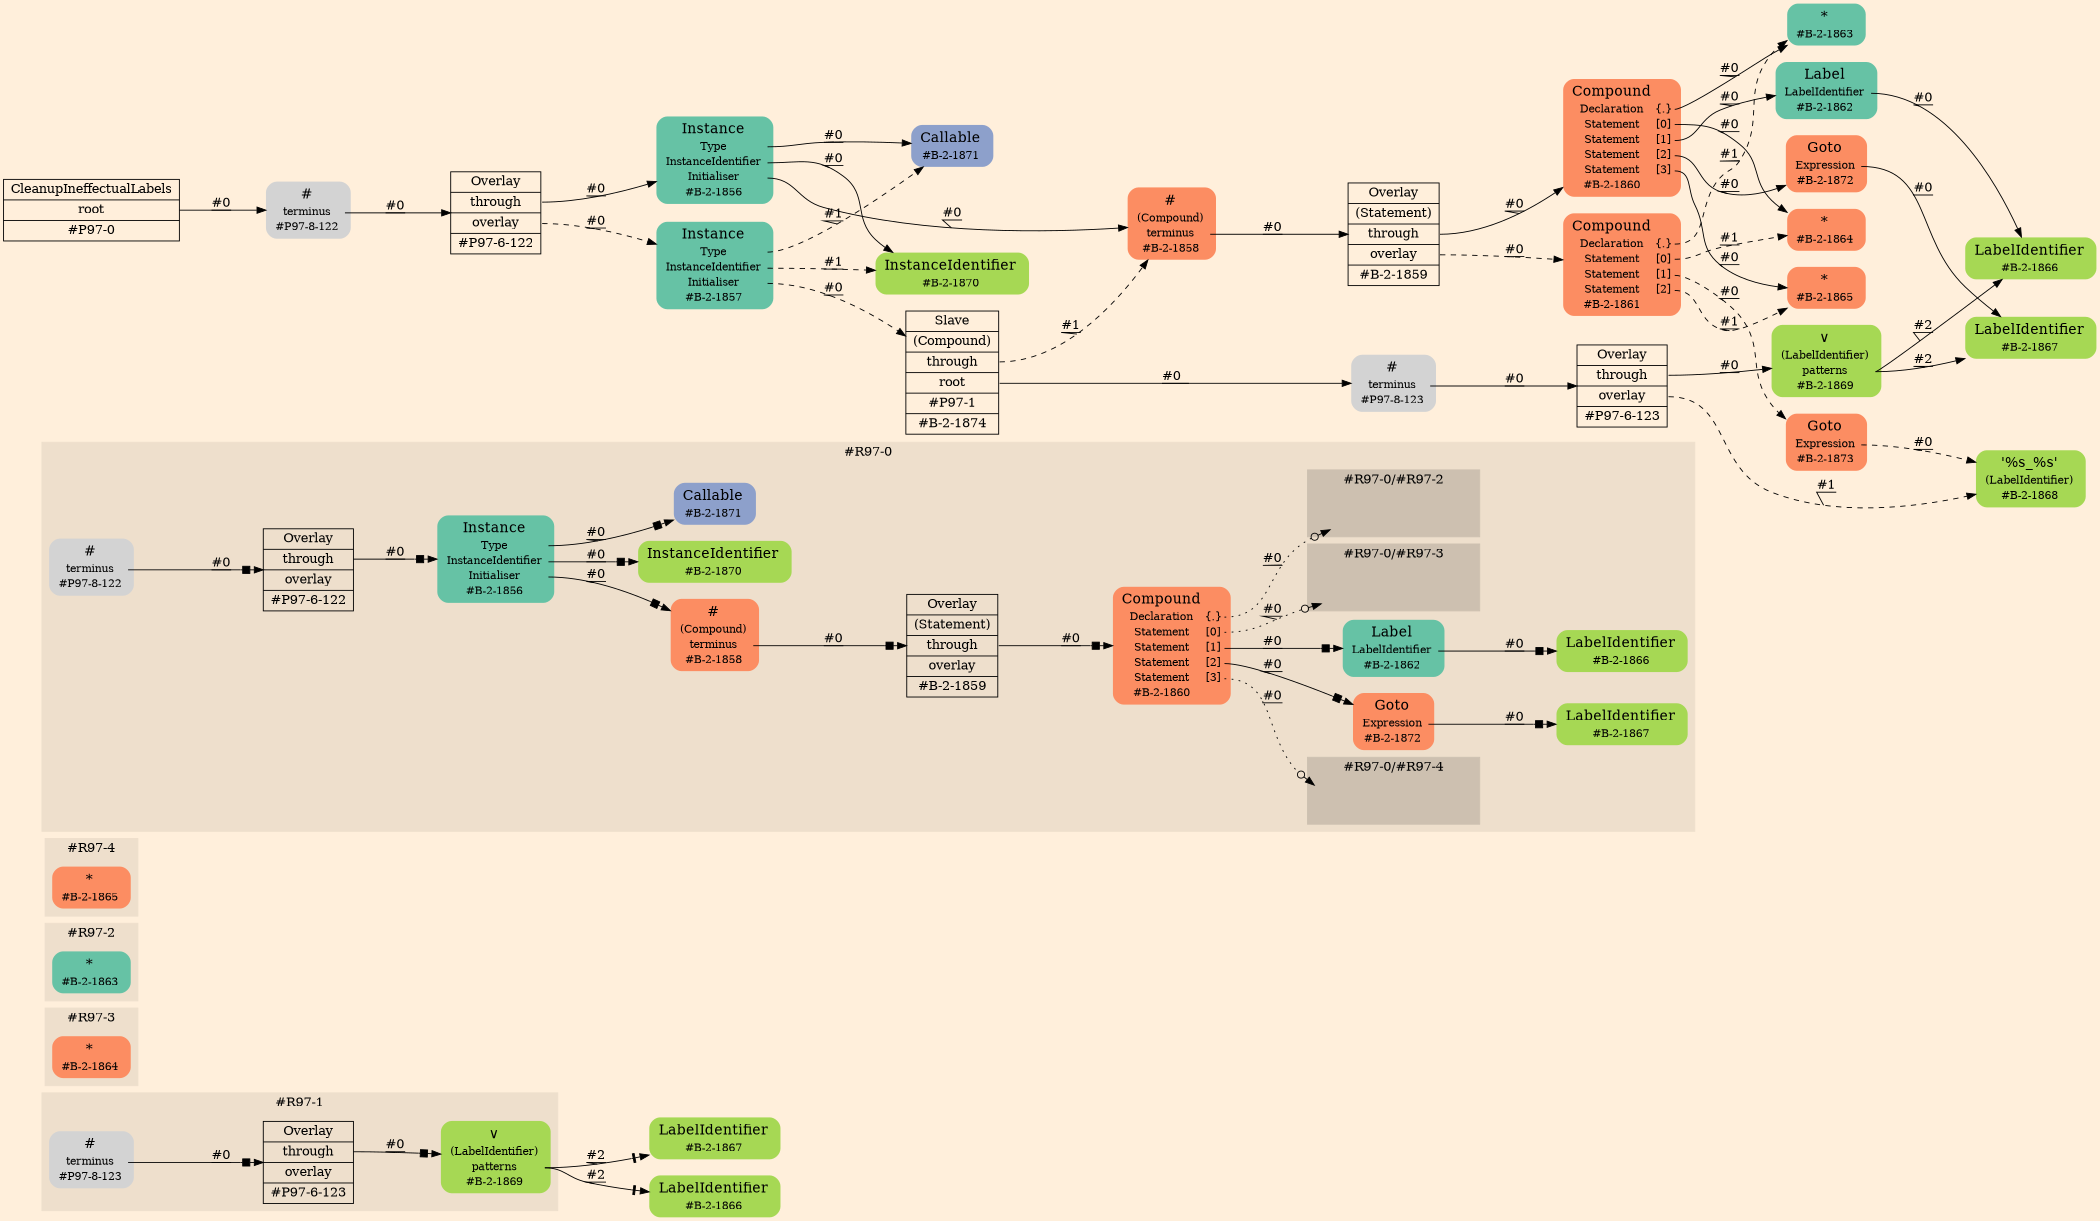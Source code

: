 digraph Inferno {
graph [
    rankdir = "LR"
    ranksep = 1.0
    size = "14,20"
    bgcolor = antiquewhite1
    color = black
    fontcolor = black
];
node [
];

// -------------------- figure #R97-1 --------------------
"#R97-1/#B-2-1867" [
    shape = "plaintext"
    fillcolor = "/set28/5"
    label = <<TABLE BORDER="0" CELLBORDER="0" CELLSPACING="0">
     <TR><TD><FONT POINT-SIZE="16.0">LabelIdentifier</FONT></TD><TD></TD></TR>
     <TR><TD>#B-2-1867</TD><TD PORT="port0"></TD></TR>
    </TABLE>>
    style = "rounded,filled"
    fontsize = "12"
];

"#R97-1/#B-2-1866" [
    shape = "plaintext"
    fillcolor = "/set28/5"
    label = <<TABLE BORDER="0" CELLBORDER="0" CELLSPACING="0">
     <TR><TD><FONT POINT-SIZE="16.0">LabelIdentifier</FONT></TD><TD></TD></TR>
     <TR><TD>#B-2-1866</TD><TD PORT="port0"></TD></TR>
    </TABLE>>
    style = "rounded,filled"
    fontsize = "12"
];

subgraph "cluster#R97-1" {
    label = "#R97-1"
    style = "filled"
    color = antiquewhite2
    "#R97-1/#B-2-1869" [
        shape = "plaintext"
        fillcolor = "/set28/5"
        label = <<TABLE BORDER="0" CELLBORDER="0" CELLSPACING="0">
         <TR><TD><FONT POINT-SIZE="16.0">∨</FONT></TD><TD></TD></TR>
         <TR><TD>(LabelIdentifier)</TD><TD PORT="port0"></TD></TR>
         <TR><TD>patterns</TD><TD PORT="port1"></TD></TR>
         <TR><TD>#B-2-1869</TD><TD PORT="port2"></TD></TR>
        </TABLE>>
        style = "rounded,filled"
        fontsize = "12"
    ];
    
    "#R97-1/#P97-8-123" [
        shape = "plaintext"
        label = <<TABLE BORDER="0" CELLBORDER="0" CELLSPACING="0">
         <TR><TD><FONT POINT-SIZE="16.0">#</FONT></TD><TD></TD></TR>
         <TR><TD>terminus</TD><TD PORT="port0"></TD></TR>
         <TR><TD>#P97-8-123</TD><TD PORT="port1"></TD></TR>
        </TABLE>>
        style = "rounded,filled"
        fontsize = "12"
    ];
    
    "#R97-1/#P97-6-123" [
        shape = "record"
        fillcolor = antiquewhite2
        label = "<fixed> Overlay | <port0> through | <port1> overlay | <port2> #P97-6-123"
        style = "filled"
        fontsize = "14"
        color = black
        fontcolor = black
    ];
    
}


// -------------------- figure #R97-3 --------------------
subgraph "cluster#R97-3" {
    label = "#R97-3"
    style = "filled"
    color = antiquewhite2
    "#R97-3/#B-2-1864" [
        shape = "plaintext"
        fillcolor = "/set28/2"
        label = <<TABLE BORDER="0" CELLBORDER="0" CELLSPACING="0">
         <TR><TD><FONT POINT-SIZE="16.0">*</FONT></TD><TD></TD></TR>
         <TR><TD>#B-2-1864</TD><TD PORT="port0"></TD></TR>
        </TABLE>>
        style = "rounded,filled"
        fontsize = "12"
    ];
    
}


// -------------------- figure #R97-2 --------------------
subgraph "cluster#R97-2" {
    label = "#R97-2"
    style = "filled"
    color = antiquewhite2
    "#R97-2/#B-2-1863" [
        shape = "plaintext"
        fillcolor = "/set28/1"
        label = <<TABLE BORDER="0" CELLBORDER="0" CELLSPACING="0">
         <TR><TD><FONT POINT-SIZE="16.0">*</FONT></TD><TD></TD></TR>
         <TR><TD>#B-2-1863</TD><TD PORT="port0"></TD></TR>
        </TABLE>>
        style = "rounded,filled"
        fontsize = "12"
    ];
    
}


// -------------------- figure #R97-4 --------------------
subgraph "cluster#R97-4" {
    label = "#R97-4"
    style = "filled"
    color = antiquewhite2
    "#R97-4/#B-2-1865" [
        shape = "plaintext"
        fillcolor = "/set28/2"
        label = <<TABLE BORDER="0" CELLBORDER="0" CELLSPACING="0">
         <TR><TD><FONT POINT-SIZE="16.0">*</FONT></TD><TD></TD></TR>
         <TR><TD>#B-2-1865</TD><TD PORT="port0"></TD></TR>
        </TABLE>>
        style = "rounded,filled"
        fontsize = "12"
    ];
    
}


// -------------------- figure #R97-0 --------------------
subgraph "cluster#R97-0" {
    label = "#R97-0"
    style = "filled"
    color = antiquewhite2
    "#R97-0/#B-2-1867" [
        shape = "plaintext"
        fillcolor = "/set28/5"
        label = <<TABLE BORDER="0" CELLBORDER="0" CELLSPACING="0">
         <TR><TD><FONT POINT-SIZE="16.0">LabelIdentifier</FONT></TD><TD></TD></TR>
         <TR><TD>#B-2-1867</TD><TD PORT="port0"></TD></TR>
        </TABLE>>
        style = "rounded,filled"
        fontsize = "12"
    ];
    
    "#R97-0/#B-2-1871" [
        shape = "plaintext"
        fillcolor = "/set28/3"
        label = <<TABLE BORDER="0" CELLBORDER="0" CELLSPACING="0">
         <TR><TD><FONT POINT-SIZE="16.0">Callable</FONT></TD><TD></TD></TR>
         <TR><TD>#B-2-1871</TD><TD PORT="port0"></TD></TR>
        </TABLE>>
        style = "rounded,filled"
        fontsize = "12"
    ];
    
    "#R97-0/#B-2-1859" [
        shape = "record"
        fillcolor = antiquewhite2
        label = "<fixed> Overlay | <port0> (Statement) | <port1> through | <port2> overlay | <port3> #B-2-1859"
        style = "filled"
        fontsize = "14"
        color = black
        fontcolor = black
    ];
    
    "#R97-0/#B-2-1870" [
        shape = "plaintext"
        fillcolor = "/set28/5"
        label = <<TABLE BORDER="0" CELLBORDER="0" CELLSPACING="0">
         <TR><TD><FONT POINT-SIZE="16.0">InstanceIdentifier</FONT></TD><TD></TD></TR>
         <TR><TD>#B-2-1870</TD><TD PORT="port0"></TD></TR>
        </TABLE>>
        style = "rounded,filled"
        fontsize = "12"
    ];
    
    "#R97-0/#B-2-1860" [
        shape = "plaintext"
        fillcolor = "/set28/2"
        label = <<TABLE BORDER="0" CELLBORDER="0" CELLSPACING="0">
         <TR><TD><FONT POINT-SIZE="16.0">Compound</FONT></TD><TD></TD></TR>
         <TR><TD>Declaration</TD><TD PORT="port0">{.}</TD></TR>
         <TR><TD>Statement</TD><TD PORT="port1">[0]</TD></TR>
         <TR><TD>Statement</TD><TD PORT="port2">[1]</TD></TR>
         <TR><TD>Statement</TD><TD PORT="port3">[2]</TD></TR>
         <TR><TD>Statement</TD><TD PORT="port4">[3]</TD></TR>
         <TR><TD>#B-2-1860</TD><TD PORT="port5"></TD></TR>
        </TABLE>>
        style = "rounded,filled"
        fontsize = "12"
    ];
    
    "#R97-0/#B-2-1862" [
        shape = "plaintext"
        fillcolor = "/set28/1"
        label = <<TABLE BORDER="0" CELLBORDER="0" CELLSPACING="0">
         <TR><TD><FONT POINT-SIZE="16.0">Label</FONT></TD><TD></TD></TR>
         <TR><TD>LabelIdentifier</TD><TD PORT="port0"></TD></TR>
         <TR><TD>#B-2-1862</TD><TD PORT="port1"></TD></TR>
        </TABLE>>
        style = "rounded,filled"
        fontsize = "12"
    ];
    
    "#R97-0/#B-2-1856" [
        shape = "plaintext"
        fillcolor = "/set28/1"
        label = <<TABLE BORDER="0" CELLBORDER="0" CELLSPACING="0">
         <TR><TD><FONT POINT-SIZE="16.0">Instance</FONT></TD><TD></TD></TR>
         <TR><TD>Type</TD><TD PORT="port0"></TD></TR>
         <TR><TD>InstanceIdentifier</TD><TD PORT="port1"></TD></TR>
         <TR><TD>Initialiser</TD><TD PORT="port2"></TD></TR>
         <TR><TD>#B-2-1856</TD><TD PORT="port3"></TD></TR>
        </TABLE>>
        style = "rounded,filled"
        fontsize = "12"
    ];
    
    "#R97-0/#P97-8-122" [
        shape = "plaintext"
        label = <<TABLE BORDER="0" CELLBORDER="0" CELLSPACING="0">
         <TR><TD><FONT POINT-SIZE="16.0">#</FONT></TD><TD></TD></TR>
         <TR><TD>terminus</TD><TD PORT="port0"></TD></TR>
         <TR><TD>#P97-8-122</TD><TD PORT="port1"></TD></TR>
        </TABLE>>
        style = "rounded,filled"
        fontsize = "12"
    ];
    
    "#R97-0/#P97-6-122" [
        shape = "record"
        fillcolor = antiquewhite2
        label = "<fixed> Overlay | <port0> through | <port1> overlay | <port2> #P97-6-122"
        style = "filled"
        fontsize = "14"
        color = black
        fontcolor = black
    ];
    
    "#R97-0/#B-2-1866" [
        shape = "plaintext"
        fillcolor = "/set28/5"
        label = <<TABLE BORDER="0" CELLBORDER="0" CELLSPACING="0">
         <TR><TD><FONT POINT-SIZE="16.0">LabelIdentifier</FONT></TD><TD></TD></TR>
         <TR><TD>#B-2-1866</TD><TD PORT="port0"></TD></TR>
        </TABLE>>
        style = "rounded,filled"
        fontsize = "12"
    ];
    
    "#R97-0/#B-2-1858" [
        shape = "plaintext"
        fillcolor = "/set28/2"
        label = <<TABLE BORDER="0" CELLBORDER="0" CELLSPACING="0">
         <TR><TD><FONT POINT-SIZE="16.0">#</FONT></TD><TD></TD></TR>
         <TR><TD>(Compound)</TD><TD PORT="port0"></TD></TR>
         <TR><TD>terminus</TD><TD PORT="port1"></TD></TR>
         <TR><TD>#B-2-1858</TD><TD PORT="port2"></TD></TR>
        </TABLE>>
        style = "rounded,filled"
        fontsize = "12"
    ];
    
    "#R97-0/#B-2-1872" [
        shape = "plaintext"
        fillcolor = "/set28/2"
        label = <<TABLE BORDER="0" CELLBORDER="0" CELLSPACING="0">
         <TR><TD><FONT POINT-SIZE="16.0">Goto</FONT></TD><TD></TD></TR>
         <TR><TD>Expression</TD><TD PORT="port0"></TD></TR>
         <TR><TD>#B-2-1872</TD><TD PORT="port1"></TD></TR>
        </TABLE>>
        style = "rounded,filled"
        fontsize = "12"
    ];
    
    subgraph "cluster#R97-0/#R97-4" {
        label = "#R97-0/#R97-4"
        style = "filled"
        color = antiquewhite3
        "#R97-0/#0/#B-2-1865" [
            shape = "none"
            fillcolor = "/set28/2"
            style = "invisible"
        ];
        
    }
    
    subgraph "cluster#R97-0/#R97-2" {
        label = "#R97-0/#R97-2"
        style = "filled"
        color = antiquewhite3
        "#R97-0/#0/#B-2-1863" [
            shape = "none"
            fillcolor = "/set28/1"
            style = "invisible"
        ];
        
    }
    
    subgraph "cluster#R97-0/#R97-3" {
        label = "#R97-0/#R97-3"
        style = "filled"
        color = antiquewhite3
        "#R97-0/#0/#B-2-1864" [
            shape = "none"
            fillcolor = "/set28/2"
            style = "invisible"
        ];
        
    }
    
}


// -------------------- transformation figure --------------------
"CR#P97-0" [
    shape = "record"
    fillcolor = antiquewhite1
    label = "<fixed> CleanupIneffectualLabels | <port0> root | <port1> #P97-0"
    style = "filled"
    fontsize = "14"
    color = black
    fontcolor = black
];

"#P97-8-122" [
    shape = "plaintext"
    label = <<TABLE BORDER="0" CELLBORDER="0" CELLSPACING="0">
     <TR><TD><FONT POINT-SIZE="16.0">#</FONT></TD><TD></TD></TR>
     <TR><TD>terminus</TD><TD PORT="port0"></TD></TR>
     <TR><TD>#P97-8-122</TD><TD PORT="port1"></TD></TR>
    </TABLE>>
    style = "rounded,filled"
    fontsize = "12"
];

"#P97-6-122" [
    shape = "record"
    fillcolor = antiquewhite1
    label = "<fixed> Overlay | <port0> through | <port1> overlay | <port2> #P97-6-122"
    style = "filled"
    fontsize = "14"
    color = black
    fontcolor = black
];

"#B-2-1856" [
    shape = "plaintext"
    fillcolor = "/set28/1"
    label = <<TABLE BORDER="0" CELLBORDER="0" CELLSPACING="0">
     <TR><TD><FONT POINT-SIZE="16.0">Instance</FONT></TD><TD></TD></TR>
     <TR><TD>Type</TD><TD PORT="port0"></TD></TR>
     <TR><TD>InstanceIdentifier</TD><TD PORT="port1"></TD></TR>
     <TR><TD>Initialiser</TD><TD PORT="port2"></TD></TR>
     <TR><TD>#B-2-1856</TD><TD PORT="port3"></TD></TR>
    </TABLE>>
    style = "rounded,filled"
    fontsize = "12"
];

"#B-2-1871" [
    shape = "plaintext"
    fillcolor = "/set28/3"
    label = <<TABLE BORDER="0" CELLBORDER="0" CELLSPACING="0">
     <TR><TD><FONT POINT-SIZE="16.0">Callable</FONT></TD><TD></TD></TR>
     <TR><TD>#B-2-1871</TD><TD PORT="port0"></TD></TR>
    </TABLE>>
    style = "rounded,filled"
    fontsize = "12"
];

"#B-2-1870" [
    shape = "plaintext"
    fillcolor = "/set28/5"
    label = <<TABLE BORDER="0" CELLBORDER="0" CELLSPACING="0">
     <TR><TD><FONT POINT-SIZE="16.0">InstanceIdentifier</FONT></TD><TD></TD></TR>
     <TR><TD>#B-2-1870</TD><TD PORT="port0"></TD></TR>
    </TABLE>>
    style = "rounded,filled"
    fontsize = "12"
];

"#B-2-1858" [
    shape = "plaintext"
    fillcolor = "/set28/2"
    label = <<TABLE BORDER="0" CELLBORDER="0" CELLSPACING="0">
     <TR><TD><FONT POINT-SIZE="16.0">#</FONT></TD><TD></TD></TR>
     <TR><TD>(Compound)</TD><TD PORT="port0"></TD></TR>
     <TR><TD>terminus</TD><TD PORT="port1"></TD></TR>
     <TR><TD>#B-2-1858</TD><TD PORT="port2"></TD></TR>
    </TABLE>>
    style = "rounded,filled"
    fontsize = "12"
];

"#B-2-1859" [
    shape = "record"
    fillcolor = antiquewhite1
    label = "<fixed> Overlay | <port0> (Statement) | <port1> through | <port2> overlay | <port3> #B-2-1859"
    style = "filled"
    fontsize = "14"
    color = black
    fontcolor = black
];

"#B-2-1860" [
    shape = "plaintext"
    fillcolor = "/set28/2"
    label = <<TABLE BORDER="0" CELLBORDER="0" CELLSPACING="0">
     <TR><TD><FONT POINT-SIZE="16.0">Compound</FONT></TD><TD></TD></TR>
     <TR><TD>Declaration</TD><TD PORT="port0">{.}</TD></TR>
     <TR><TD>Statement</TD><TD PORT="port1">[0]</TD></TR>
     <TR><TD>Statement</TD><TD PORT="port2">[1]</TD></TR>
     <TR><TD>Statement</TD><TD PORT="port3">[2]</TD></TR>
     <TR><TD>Statement</TD><TD PORT="port4">[3]</TD></TR>
     <TR><TD>#B-2-1860</TD><TD PORT="port5"></TD></TR>
    </TABLE>>
    style = "rounded,filled"
    fontsize = "12"
];

"#B-2-1863" [
    shape = "plaintext"
    fillcolor = "/set28/1"
    label = <<TABLE BORDER="0" CELLBORDER="0" CELLSPACING="0">
     <TR><TD><FONT POINT-SIZE="16.0">*</FONT></TD><TD></TD></TR>
     <TR><TD>#B-2-1863</TD><TD PORT="port0"></TD></TR>
    </TABLE>>
    style = "rounded,filled"
    fontsize = "12"
];

"#B-2-1864" [
    shape = "plaintext"
    fillcolor = "/set28/2"
    label = <<TABLE BORDER="0" CELLBORDER="0" CELLSPACING="0">
     <TR><TD><FONT POINT-SIZE="16.0">*</FONT></TD><TD></TD></TR>
     <TR><TD>#B-2-1864</TD><TD PORT="port0"></TD></TR>
    </TABLE>>
    style = "rounded,filled"
    fontsize = "12"
];

"#B-2-1862" [
    shape = "plaintext"
    fillcolor = "/set28/1"
    label = <<TABLE BORDER="0" CELLBORDER="0" CELLSPACING="0">
     <TR><TD><FONT POINT-SIZE="16.0">Label</FONT></TD><TD></TD></TR>
     <TR><TD>LabelIdentifier</TD><TD PORT="port0"></TD></TR>
     <TR><TD>#B-2-1862</TD><TD PORT="port1"></TD></TR>
    </TABLE>>
    style = "rounded,filled"
    fontsize = "12"
];

"#B-2-1866" [
    shape = "plaintext"
    fillcolor = "/set28/5"
    label = <<TABLE BORDER="0" CELLBORDER="0" CELLSPACING="0">
     <TR><TD><FONT POINT-SIZE="16.0">LabelIdentifier</FONT></TD><TD></TD></TR>
     <TR><TD>#B-2-1866</TD><TD PORT="port0"></TD></TR>
    </TABLE>>
    style = "rounded,filled"
    fontsize = "12"
];

"#B-2-1872" [
    shape = "plaintext"
    fillcolor = "/set28/2"
    label = <<TABLE BORDER="0" CELLBORDER="0" CELLSPACING="0">
     <TR><TD><FONT POINT-SIZE="16.0">Goto</FONT></TD><TD></TD></TR>
     <TR><TD>Expression</TD><TD PORT="port0"></TD></TR>
     <TR><TD>#B-2-1872</TD><TD PORT="port1"></TD></TR>
    </TABLE>>
    style = "rounded,filled"
    fontsize = "12"
];

"#B-2-1867" [
    shape = "plaintext"
    fillcolor = "/set28/5"
    label = <<TABLE BORDER="0" CELLBORDER="0" CELLSPACING="0">
     <TR><TD><FONT POINT-SIZE="16.0">LabelIdentifier</FONT></TD><TD></TD></TR>
     <TR><TD>#B-2-1867</TD><TD PORT="port0"></TD></TR>
    </TABLE>>
    style = "rounded,filled"
    fontsize = "12"
];

"#B-2-1865" [
    shape = "plaintext"
    fillcolor = "/set28/2"
    label = <<TABLE BORDER="0" CELLBORDER="0" CELLSPACING="0">
     <TR><TD><FONT POINT-SIZE="16.0">*</FONT></TD><TD></TD></TR>
     <TR><TD>#B-2-1865</TD><TD PORT="port0"></TD></TR>
    </TABLE>>
    style = "rounded,filled"
    fontsize = "12"
];

"#B-2-1861" [
    shape = "plaintext"
    fillcolor = "/set28/2"
    label = <<TABLE BORDER="0" CELLBORDER="0" CELLSPACING="0">
     <TR><TD><FONT POINT-SIZE="16.0">Compound</FONT></TD><TD></TD></TR>
     <TR><TD>Declaration</TD><TD PORT="port0">{.}</TD></TR>
     <TR><TD>Statement</TD><TD PORT="port1">[0]</TD></TR>
     <TR><TD>Statement</TD><TD PORT="port2">[1]</TD></TR>
     <TR><TD>Statement</TD><TD PORT="port3">[2]</TD></TR>
     <TR><TD>#B-2-1861</TD><TD PORT="port4"></TD></TR>
    </TABLE>>
    style = "rounded,filled"
    fontsize = "12"
];

"#B-2-1873" [
    shape = "plaintext"
    fillcolor = "/set28/2"
    label = <<TABLE BORDER="0" CELLBORDER="0" CELLSPACING="0">
     <TR><TD><FONT POINT-SIZE="16.0">Goto</FONT></TD><TD></TD></TR>
     <TR><TD>Expression</TD><TD PORT="port0"></TD></TR>
     <TR><TD>#B-2-1873</TD><TD PORT="port1"></TD></TR>
    </TABLE>>
    style = "rounded,filled"
    fontsize = "12"
];

"#B-2-1868" [
    shape = "plaintext"
    fillcolor = "/set28/5"
    label = <<TABLE BORDER="0" CELLBORDER="0" CELLSPACING="0">
     <TR><TD><FONT POINT-SIZE="16.0">'%s_%s'</FONT></TD><TD></TD></TR>
     <TR><TD>(LabelIdentifier)</TD><TD PORT="port0"></TD></TR>
     <TR><TD>#B-2-1868</TD><TD PORT="port1"></TD></TR>
    </TABLE>>
    style = "rounded,filled"
    fontsize = "12"
];

"#B-2-1857" [
    shape = "plaintext"
    fillcolor = "/set28/1"
    label = <<TABLE BORDER="0" CELLBORDER="0" CELLSPACING="0">
     <TR><TD><FONT POINT-SIZE="16.0">Instance</FONT></TD><TD></TD></TR>
     <TR><TD>Type</TD><TD PORT="port0"></TD></TR>
     <TR><TD>InstanceIdentifier</TD><TD PORT="port1"></TD></TR>
     <TR><TD>Initialiser</TD><TD PORT="port2"></TD></TR>
     <TR><TD>#B-2-1857</TD><TD PORT="port3"></TD></TR>
    </TABLE>>
    style = "rounded,filled"
    fontsize = "12"
];

"#B-2-1874" [
    shape = "record"
    fillcolor = antiquewhite1
    label = "<fixed> Slave | <port0> (Compound) | <port1> through | <port2> root | <port3> #P97-1 | <port4> #B-2-1874"
    style = "filled"
    fontsize = "14"
    color = black
    fontcolor = black
];

"#P97-8-123" [
    shape = "plaintext"
    label = <<TABLE BORDER="0" CELLBORDER="0" CELLSPACING="0">
     <TR><TD><FONT POINT-SIZE="16.0">#</FONT></TD><TD></TD></TR>
     <TR><TD>terminus</TD><TD PORT="port0"></TD></TR>
     <TR><TD>#P97-8-123</TD><TD PORT="port1"></TD></TR>
    </TABLE>>
    style = "rounded,filled"
    fontsize = "12"
];

"#P97-6-123" [
    shape = "record"
    fillcolor = antiquewhite1
    label = "<fixed> Overlay | <port0> through | <port1> overlay | <port2> #P97-6-123"
    style = "filled"
    fontsize = "14"
    color = black
    fontcolor = black
];

"#B-2-1869" [
    shape = "plaintext"
    fillcolor = "/set28/5"
    label = <<TABLE BORDER="0" CELLBORDER="0" CELLSPACING="0">
     <TR><TD><FONT POINT-SIZE="16.0">∨</FONT></TD><TD></TD></TR>
     <TR><TD>(LabelIdentifier)</TD><TD PORT="port0"></TD></TR>
     <TR><TD>patterns</TD><TD PORT="port1"></TD></TR>
     <TR><TD>#B-2-1869</TD><TD PORT="port2"></TD></TR>
    </TABLE>>
    style = "rounded,filled"
    fontsize = "12"
];


// -------------------- links --------------------
// links for block CR#P97-0
"CR#P97-0":port0 -> "#P97-8-122" [
    style="solid"
    label = "#0"
    decorate = true
    color = black
    fontcolor = black
];

// links for block #P97-8-122
"#P97-8-122":port0 -> "#P97-6-122" [
    style="solid"
    label = "#0"
    decorate = true
    color = black
    fontcolor = black
];

// links for block #P97-6-122
"#P97-6-122":port0 -> "#B-2-1856" [
    style="solid"
    label = "#0"
    decorate = true
    color = black
    fontcolor = black
];

"#P97-6-122":port1 -> "#B-2-1857" [
    style="dashed"
    label = "#0"
    decorate = true
    color = black
    fontcolor = black
];

// links for block #B-2-1856
"#B-2-1856":port0 -> "#B-2-1871" [
    style="solid"
    label = "#0"
    decorate = true
    color = black
    fontcolor = black
];

"#B-2-1856":port1 -> "#B-2-1870" [
    style="solid"
    label = "#0"
    decorate = true
    color = black
    fontcolor = black
];

"#B-2-1856":port2 -> "#B-2-1858" [
    style="solid"
    label = "#0"
    decorate = true
    color = black
    fontcolor = black
];

// links for block #B-2-1871
// links for block #B-2-1870
// links for block #B-2-1858
"#B-2-1858":port1 -> "#B-2-1859" [
    style="solid"
    label = "#0"
    decorate = true
    color = black
    fontcolor = black
];

// links for block #B-2-1859
"#B-2-1859":port1 -> "#B-2-1860" [
    style="solid"
    label = "#0"
    decorate = true
    color = black
    fontcolor = black
];

"#B-2-1859":port2 -> "#B-2-1861" [
    style="dashed"
    label = "#0"
    decorate = true
    color = black
    fontcolor = black
];

// links for block #B-2-1860
"#B-2-1860":port0 -> "#B-2-1863" [
    style="solid"
    label = "#0"
    decorate = true
    color = black
    fontcolor = black
];

"#B-2-1860":port1 -> "#B-2-1864" [
    style="solid"
    label = "#0"
    decorate = true
    color = black
    fontcolor = black
];

"#B-2-1860":port2 -> "#B-2-1862" [
    style="solid"
    label = "#0"
    decorate = true
    color = black
    fontcolor = black
];

"#B-2-1860":port3 -> "#B-2-1872" [
    style="solid"
    label = "#0"
    decorate = true
    color = black
    fontcolor = black
];

"#B-2-1860":port4 -> "#B-2-1865" [
    style="solid"
    label = "#0"
    decorate = true
    color = black
    fontcolor = black
];

// links for block #B-2-1863
// links for block #B-2-1864
// links for block #B-2-1862
"#B-2-1862":port0 -> "#B-2-1866" [
    style="solid"
    label = "#0"
    decorate = true
    color = black
    fontcolor = black
];

// links for block #B-2-1866
// links for block #B-2-1872
"#B-2-1872":port0 -> "#B-2-1867" [
    style="solid"
    label = "#0"
    decorate = true
    color = black
    fontcolor = black
];

// links for block #B-2-1867
// links for block #B-2-1865
// links for block #B-2-1861
"#B-2-1861":port0 -> "#B-2-1863" [
    style="dashed"
    label = "#1"
    decorate = true
    color = black
    fontcolor = black
];

"#B-2-1861":port1 -> "#B-2-1864" [
    style="dashed"
    label = "#1"
    decorate = true
    color = black
    fontcolor = black
];

"#B-2-1861":port2 -> "#B-2-1873" [
    style="dashed"
    label = "#0"
    decorate = true
    color = black
    fontcolor = black
];

"#B-2-1861":port3 -> "#B-2-1865" [
    style="dashed"
    label = "#1"
    decorate = true
    color = black
    fontcolor = black
];

// links for block #B-2-1873
"#B-2-1873":port0 -> "#B-2-1868" [
    style="dashed"
    label = "#0"
    decorate = true
    color = black
    fontcolor = black
];

// links for block #B-2-1868
// links for block #B-2-1857
"#B-2-1857":port0 -> "#B-2-1871" [
    style="dashed"
    label = "#1"
    decorate = true
    color = black
    fontcolor = black
];

"#B-2-1857":port1 -> "#B-2-1870" [
    style="dashed"
    label = "#1"
    decorate = true
    color = black
    fontcolor = black
];

"#B-2-1857":port2 -> "#B-2-1874" [
    style="dashed"
    label = "#0"
    decorate = true
    color = black
    fontcolor = black
];

// links for block #B-2-1874
"#B-2-1874":port1 -> "#B-2-1858" [
    style="dashed"
    label = "#1"
    decorate = true
    color = black
    fontcolor = black
];

"#B-2-1874":port2 -> "#P97-8-123" [
    style="solid"
    label = "#0"
    decorate = true
    color = black
    fontcolor = black
];

// links for block #P97-8-123
"#P97-8-123":port0 -> "#P97-6-123" [
    style="solid"
    label = "#0"
    decorate = true
    color = black
    fontcolor = black
];

// links for block #P97-6-123
"#P97-6-123":port0 -> "#B-2-1869" [
    style="solid"
    label = "#0"
    decorate = true
    color = black
    fontcolor = black
];

"#P97-6-123":port1 -> "#B-2-1868" [
    style="dashed"
    label = "#1"
    decorate = true
    color = black
    fontcolor = black
];

// links for block #B-2-1869
"#B-2-1869":port1 -> "#B-2-1866" [
    style="solid"
    label = "#2"
    decorate = true
    color = black
    fontcolor = black
];

"#B-2-1869":port1 -> "#B-2-1867" [
    style="solid"
    label = "#2"
    decorate = true
    color = black
    fontcolor = black
];

// links for block #R97-0/#B-2-1867
// links for block #R97-0/#B-2-1871
// links for block #R97-0/#B-2-1859
"#R97-0/#B-2-1859":port1 -> "#R97-0/#B-2-1860" [
    style="solid"
    arrowhead="normalnonebox"
    label = "#0"
    decorate = true
    color = black
    fontcolor = black
];

// links for block #R97-0/#B-2-1870
// links for block #R97-0/#B-2-1860
"#R97-0/#B-2-1860":port0 -> "#R97-0/#0/#B-2-1863" [
    style="dotted"
    arrowhead="normalnoneodot"
    label = "#0"
    decorate = true
    color = black
    fontcolor = black
];

"#R97-0/#B-2-1860":port1 -> "#R97-0/#0/#B-2-1864" [
    style="dotted"
    arrowhead="normalnoneodot"
    label = "#0"
    decorate = true
    color = black
    fontcolor = black
];

"#R97-0/#B-2-1860":port2 -> "#R97-0/#B-2-1862" [
    style="solid"
    arrowhead="normalnonebox"
    label = "#0"
    decorate = true
    color = black
    fontcolor = black
];

"#R97-0/#B-2-1860":port3 -> "#R97-0/#B-2-1872" [
    style="solid"
    arrowhead="normalnonebox"
    label = "#0"
    decorate = true
    color = black
    fontcolor = black
];

"#R97-0/#B-2-1860":port4 -> "#R97-0/#0/#B-2-1865" [
    style="dotted"
    arrowhead="normalnoneodot"
    label = "#0"
    decorate = true
    color = black
    fontcolor = black
];

// links for block #R97-0/#B-2-1862
"#R97-0/#B-2-1862":port0 -> "#R97-0/#B-2-1866" [
    style="solid"
    arrowhead="normalnonebox"
    label = "#0"
    decorate = true
    color = black
    fontcolor = black
];

// links for block #R97-0/#B-2-1856
"#R97-0/#B-2-1856":port0 -> "#R97-0/#B-2-1871" [
    style="solid"
    arrowhead="normalnonebox"
    label = "#0"
    decorate = true
    color = black
    fontcolor = black
];

"#R97-0/#B-2-1856":port1 -> "#R97-0/#B-2-1870" [
    style="solid"
    arrowhead="normalnonebox"
    label = "#0"
    decorate = true
    color = black
    fontcolor = black
];

"#R97-0/#B-2-1856":port2 -> "#R97-0/#B-2-1858" [
    style="solid"
    arrowhead="normalnonebox"
    label = "#0"
    decorate = true
    color = black
    fontcolor = black
];

// links for block #R97-0/#P97-8-122
"#R97-0/#P97-8-122":port0 -> "#R97-0/#P97-6-122" [
    style="solid"
    arrowhead="normalnonebox"
    label = "#0"
    decorate = true
    color = black
    fontcolor = black
];

// links for block #R97-0/#P97-6-122
"#R97-0/#P97-6-122":port0 -> "#R97-0/#B-2-1856" [
    style="solid"
    arrowhead="normalnonebox"
    label = "#0"
    decorate = true
    color = black
    fontcolor = black
];

// links for block #R97-0/#B-2-1866
// links for block #R97-0/#B-2-1858
"#R97-0/#B-2-1858":port1 -> "#R97-0/#B-2-1859" [
    style="solid"
    arrowhead="normalnonebox"
    label = "#0"
    decorate = true
    color = black
    fontcolor = black
];

// links for block #R97-0/#B-2-1872
"#R97-0/#B-2-1872":port0 -> "#R97-0/#B-2-1867" [
    style="solid"
    arrowhead="normalnonebox"
    label = "#0"
    decorate = true
    color = black
    fontcolor = black
];

// links for block #R97-0/#0/#B-2-1865
// links for block #R97-0/#0/#B-2-1863
// links for block #R97-0/#0/#B-2-1864
// links for block #R97-4/#B-2-1865
// links for block #R97-2/#B-2-1863
// links for block #R97-3/#B-2-1864
// links for block #R97-1/#B-2-1867
// links for block #R97-1/#B-2-1866
// links for block #R97-1/#B-2-1869
"#R97-1/#B-2-1869":port1 -> "#R97-1/#B-2-1866" [
    style="solid"
    arrowhead="normalnonetee"
    label = "#2"
    decorate = true
    color = black
    fontcolor = black
];

"#R97-1/#B-2-1869":port1 -> "#R97-1/#B-2-1867" [
    style="solid"
    arrowhead="normalnonetee"
    label = "#2"
    decorate = true
    color = black
    fontcolor = black
];

// links for block #R97-1/#P97-8-123
"#R97-1/#P97-8-123":port0 -> "#R97-1/#P97-6-123" [
    style="solid"
    arrowhead="normalnonebox"
    label = "#0"
    decorate = true
    color = black
    fontcolor = black
];

// links for block #R97-1/#P97-6-123
"#R97-1/#P97-6-123":port0 -> "#R97-1/#B-2-1869" [
    style="solid"
    arrowhead="normalnonebox"
    label = "#0"
    decorate = true
    color = black
    fontcolor = black
];

}
